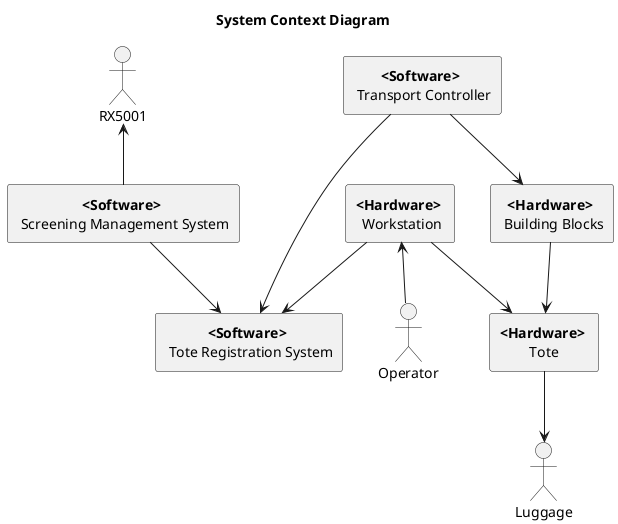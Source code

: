 @startuml
skinparam monochrome true
skinparam defaultTextAlignment center

title System Context Diagram 
' RX5001 also scans luggage but not part of system 
' Tote is technically a building block but only one which is not static
' and interacts with other actors. 

actor Luggage 
actor Operator
actor RX5001 

agent "<b><Hardware> \n Workstation" as Work 
agent "<b><Software> \n Tote Registration System" as ToteSystem
agent "<b><Hardware> \n Tote " as Tote 
agent "<b><Software> \n Screening Management System" as SMS 
agent "<b><Hardware> \n Building Blocks" as BB 
agent "<b><Software> \n Transport Controller" as TC 


Work --> ToteSystem 
Work --> Tote 
Work <-- Operator 

RX5001 <-- SMS 
SMS --> ToteSystem 
TC --> ToteSystem 

TC --> BB 
BB --> Tote 
Tote --> Luggage 

@enduml